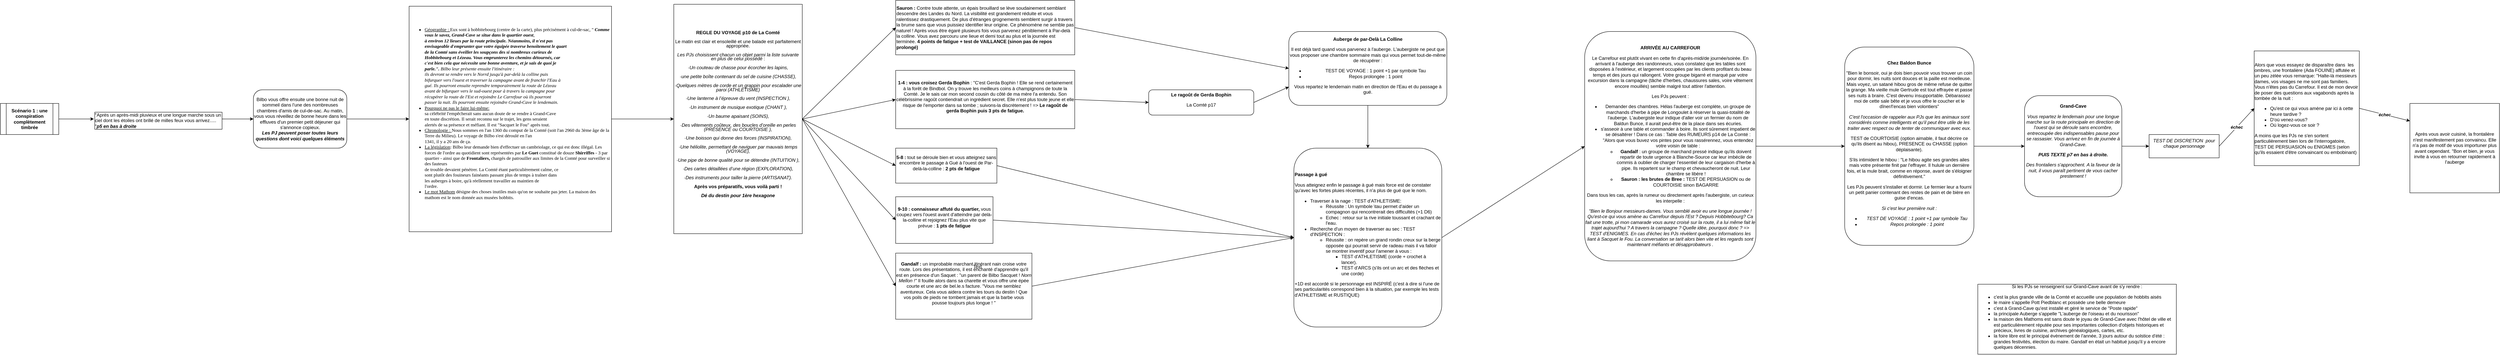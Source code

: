 <mxfile version="26.2.14">
  <diagram name="Page-1" id="XOG9hFp-4_riqcvW6nHb">
    <mxGraphModel dx="3973" dy="844" grid="1" gridSize="10" guides="1" tooltips="1" connect="1" arrows="1" fold="1" page="1" pageScale="1" pageWidth="827" pageHeight="1169" math="0" shadow="0">
      <root>
        <mxCell id="0" />
        <mxCell id="1" parent="0" />
        <mxCell id="0SDqDW_UJInsYtl1_myY-3" value="&lt;span&gt;&lt;/span&gt;&lt;div&gt;&lt;div&gt;&lt;div&gt;&quot;Après un après-midi pluvieux et une longue marche sous un ciel dont les étoiles ont brillé de milles feux vous arrivez..... &quot;&lt;strong&gt;&lt;em&gt;p5 en bas à droite&lt;/em&gt;&lt;/strong&gt;&lt;/div&gt;&lt;/div&gt;&lt;/div&gt;" style="text;whiteSpace=wrap;html=1;labelBorderColor=default;" parent="1" vertex="1">
          <mxGeometry x="-1190" y="300" width="330" height="50" as="geometry" />
        </mxCell>
        <mxCell id="0SDqDW_UJInsYtl1_myY-4" value="" style="endArrow=classic;html=1;rounded=0;entryX=0;entryY=0.5;entryDx=0;entryDy=0;exitX=1;exitY=0.5;exitDx=0;exitDy=0;" parent="1" source="0SDqDW_UJInsYtl1_myY-11" target="0SDqDW_UJInsYtl1_myY-3" edge="1">
          <mxGeometry width="50" height="50" relative="1" as="geometry">
            <mxPoint x="-1270" y="340" as="sourcePoint" />
            <mxPoint x="-1120" y="240" as="targetPoint" />
          </mxGeometry>
        </mxCell>
        <mxCell id="0SDqDW_UJInsYtl1_myY-5" value="Bilbo vous offre ensuite une bonne nuit de sommeil dans l&#39;une des nombreuses chambres d&#39;amis de cul-de-sac. Au matin, vous vous réveillez de bonne heure dans les effluves d&#39;un premier petit déjeuner qui s&#39;annonce copieux.&lt;br class=&quot;soft-break&quot;&gt;&lt;strong&gt;&lt;em&gt;Les PJ peuvent poser toutes leurs questions dont voici quelques éléments&lt;/em&gt;&lt;/strong&gt;" style="rounded=1;whiteSpace=wrap;html=1;" parent="1" vertex="1">
          <mxGeometry x="-780" y="250" width="240" height="150" as="geometry" />
        </mxCell>
        <mxCell id="0SDqDW_UJInsYtl1_myY-6" value="" style="endArrow=classic;html=1;rounded=0;exitX=1;exitY=0.5;exitDx=0;exitDy=0;entryX=0;entryY=0.5;entryDx=0;entryDy=0;" parent="1" source="0SDqDW_UJInsYtl1_myY-3" target="0SDqDW_UJInsYtl1_myY-5" edge="1">
          <mxGeometry width="50" height="50" relative="1" as="geometry">
            <mxPoint x="-860" y="290" as="sourcePoint" />
            <mxPoint x="-810" y="240" as="targetPoint" />
          </mxGeometry>
        </mxCell>
        <mxCell id="0SDqDW_UJInsYtl1_myY-8" value="&lt;div align=&quot;right&quot;&gt;&lt;font face=&quot;Verdana&quot;&gt;&lt;br&gt;&lt;/font&gt;&lt;/div&gt;&lt;div align=&quot;left&quot;&gt;&lt;font face=&quot;Verdana&quot;&gt;&lt;br&gt;&lt;/font&gt;&lt;ul&gt;&lt;li&gt;&lt;font face=&quot;Verdana&quot;&gt;&lt;u&gt;Géographie : &lt;/u&gt;Eux sont à hobbitebourg (centre de la carte), plus précisément à cul-de-sac, &quot; &lt;strong&gt;&lt;em&gt;Comme vous le savez, Grand-Cave se situe dans le quartier ouest&lt;/em&gt;&lt;/strong&gt;,&lt;strong&gt;&lt;em&gt;&lt;br&gt; à environ 12 lieues par la route principale. Néanmoins, il n&#39;est pas &lt;br&gt;envisageable d&#39;emprunter que votre équipée traverse benoîtement le quart&lt;br&gt; de la Comté sans éveiller les soupçons des si nombreux curieux de &lt;br&gt;Hobbitebourg et Lézeau. Vous emprunterez les chemins détournés, car &lt;br&gt;c&#39;est bien cela que nécessite une bonne aventure, et je sais de quoi je &lt;br&gt;parle.&quot;. &lt;/em&gt;&lt;/strong&gt;&lt;em&gt;Bilbo leur présente ensuite l&#39;itinéraire : &lt;br&gt;ils devront se rendre vers le Norrd jusqu&#39;à par-delà la colline puis &lt;br&gt;bifurquer vers l&#39;ouest et traverser la campagne avant de franchir l&#39;Eau à&lt;br&gt; gué. Ils pourront ensuite reprendre temporairement la route de Lézeau &lt;br&gt;avant de bifurquer vers le sud-ouest pour à travers la campagne pour &lt;br&gt;récupérer la route de l&#39;Est et rejoindre Le Carrefour où ils pourront &lt;br&gt;passer la nuit. Ils pourront ensuite rejoindre Grand-Cave le lendemain. &lt;/em&gt;&lt;/font&gt;&lt;/li&gt;&lt;li&gt;&lt;font face=&quot;Verdana&quot;&gt;&lt;u&gt;Pourquoi ne pas le faire lui-même:&lt;/u&gt;&lt;br&gt; sa célébrité l&#39;empêcherait sans aucun doute de se rendre à Grand-Cave &lt;br&gt;en toute discrétion. Il serait reconnu sur le trajet, les gens seraient &lt;br&gt;alertés de sa présence et méfiant. Il est &quot;Sacquet le Fou&quot; après tout.&lt;/font&gt;&lt;/li&gt;&lt;li&gt;&lt;font face=&quot;Verdana&quot;&gt;&lt;u&gt;Chronologie : &lt;/u&gt;Nous sommes en l&#39;an 1360 du comput de la Comté (soit l&#39;an 2960 du 3ème âge de la Terre du Milieu). Le voyage de Bilbo s&#39;est déroulé en l&#39;an &lt;br&gt;1341, il y a 20 ans de ça.&lt;/font&gt;&lt;/li&gt;&lt;li&gt;&lt;font face=&quot;Verdana&quot;&gt;&lt;u&gt;La législation&lt;/u&gt;: Bilbo leur demande bien d&#39;effectuer un cambriolage, ce qui est donc illégal. Les forces de l&#39;ordre au quotidient sont représentées par &lt;strong&gt;Le Guet&lt;/strong&gt; constitué de douze &lt;strong&gt;Shirriffes &lt;/strong&gt;- 3 par quartier - ainsi que de &lt;strong&gt;Frontaliers, &lt;/strong&gt;chargés de patrouiller aux limites de la Comté pour surveiller si des fauteurs &lt;br&gt;de trouble devaient pénétrer. La Comté étant particulièrement calme, ce &lt;br&gt;sont plutôt des fouineurs fainéants passant plus de temps à traîner dans&lt;br&gt; les auberges à boire, qu&#39;à réellement travailler au maintien de &lt;br&gt;l&#39;ordre.&lt;/font&gt;&lt;/li&gt;&lt;li&gt;&lt;font face=&quot;Verdana&quot;&gt;&lt;u&gt;Le mot Mathom&lt;/u&gt; désigne des choses inutiles mais qu&#39;on ne souhaite pas jeter. La maison des mathom est le nom donnée aux musées hobbits.&lt;/font&gt;&lt;/li&gt;&lt;/ul&gt;&lt;font face=&quot;Verdana&quot;&gt;&lt;br&gt;&lt;br&gt;&lt;/font&gt;&lt;/div&gt;&lt;div&gt;&lt;div align=&quot;center&quot;&gt;&lt;font face=&quot;Verdana&quot;&gt;&lt;br&gt;&lt;/font&gt;&lt;/div&gt;&lt;font face=&quot;Verdana&quot;&gt;&lt;br&gt;&lt;/font&gt;&lt;/div&gt;" style="rounded=0;whiteSpace=wrap;html=1;align=right;" parent="1" vertex="1">
          <mxGeometry x="-380" y="35" width="520" height="580" as="geometry" />
        </mxCell>
        <mxCell id="0SDqDW_UJInsYtl1_myY-9" value="" style="endArrow=classic;html=1;rounded=0;exitX=1;exitY=0.5;exitDx=0;exitDy=0;entryX=0;entryY=0.5;entryDx=0;entryDy=0;" parent="1" source="0SDqDW_UJInsYtl1_myY-5" target="0SDqDW_UJInsYtl1_myY-8" edge="1">
          <mxGeometry width="50" height="50" relative="1" as="geometry">
            <mxPoint x="-860" y="320" as="sourcePoint" />
            <mxPoint x="-810" y="270" as="targetPoint" />
          </mxGeometry>
        </mxCell>
        <mxCell id="0SDqDW_UJInsYtl1_myY-11" value="&lt;div&gt;&lt;div&gt;&lt;div&gt;&lt;strong&gt;Scénario 1 : une conspiration complètement timbrée&lt;/strong&gt;&lt;/div&gt;&lt;/div&gt;&lt;/div&gt;" style="shape=process;whiteSpace=wrap;html=1;backgroundOutline=1;" parent="1" vertex="1">
          <mxGeometry x="-1430" y="285" width="150" height="80" as="geometry" />
        </mxCell>
        <mxCell id="0SDqDW_UJInsYtl1_myY-14" value="" style="endArrow=classic;html=1;rounded=0;entryX=0;entryY=0.5;entryDx=0;entryDy=0;exitX=1;exitY=0.5;exitDx=0;exitDy=0;" parent="1" source="0SDqDW_UJInsYtl1_myY-8" target="0SDqDW_UJInsYtl1_myY-19" edge="1">
          <mxGeometry width="50" height="50" relative="1" as="geometry">
            <mxPoint x="-40" y="470" as="sourcePoint" />
            <mxPoint x="300" y="325" as="targetPoint" />
          </mxGeometry>
        </mxCell>
        <mxCell id="0SDqDW_UJInsYtl1_myY-16" value="&lt;p align=&quot;left&quot;&gt;&lt;strong&gt;Sauron : &lt;/strong&gt;Contre toute attente, un épais brouillard se lève soudainement semblant descendre des Landes du Nord. La visibilité est grandement réduite et vous ralentissez drastiquement. De plus d&#39;étranges grognements semblent surgir à travers la brume sans que vous puissiez identifier leur origine. Ce phénomène ne semble pas naturel ! Après vous être égaré plusieurs fois vous parvenez péniblement à Par-delà la colline. Vous avez parcouru une lieue et demi tout au plus et la journée est terminée. &lt;strong&gt;4 points de fatigue + test de VAILLANCE (sinon pas de repos prolongé)&lt;/strong&gt;&lt;/p&gt;" style="rounded=0;whiteSpace=wrap;html=1;align=left;" parent="1" vertex="1">
          <mxGeometry x="870" y="20" width="460" height="140" as="geometry" />
        </mxCell>
        <mxCell id="0SDqDW_UJInsYtl1_myY-18" value="&#xa;&lt;p&gt;&lt;/p&gt;&lt;p&gt;&lt;strong&gt;1-4 : vous croisez Gerda Bophin&lt;/strong&gt; : &quot;C&#39;est Gerda Bophin ! Elle se rend certainement à la forêt de Bindbol. On y trouve les meilleurs coins à champignons de toute la Comté. Je le sais car mon second cousin du côté de ma mère l&#39;a entendu. Son célébrissime ragoût contiendrait un ingrédient secret. Elle n&#39;est plus toute jeune et elle risque de l&#39;emporter dans sa tombe ; suivons-la discrètement ! =&amp;gt; &lt;strong&gt;Le ragoût de gerda Bophin puis 3 pts de fatigue. &lt;/strong&gt;&lt;/p&gt;&#xa;&#xa;" style="rounded=0;whiteSpace=wrap;html=1;" parent="1" vertex="1">
          <mxGeometry x="870" y="200" width="460" height="150" as="geometry" />
        </mxCell>
        <mxCell id="0SDqDW_UJInsYtl1_myY-19" value="&#xa;&lt;div style=&quot;line-height: 90%;&quot;&gt;&lt;br&gt;&lt;p&gt;&lt;strong&gt;REGLE DU VOYAGE p10 de La Comté&lt;/strong&gt;&lt;/p&gt;&lt;p&gt;&lt;/p&gt;&lt;p&gt;Le matin est clair et ensoleillé et une balade est parfaitement appropriée.&lt;/p&gt;&lt;p&gt;&lt;/p&gt;&lt;p&gt;&lt;i&gt;Les PJs choisissent chacun un objet parmi la liste suivante en plus de celui possédé &lt;/i&gt;:&lt;/p&gt;&lt;p&gt;·&lt;em&gt;Un couteau de chasse pour écorcher les lapins, &lt;/em&gt;&lt;/p&gt;&lt;p&gt;·&lt;em&gt;une petite boîte contenant du sel de cuisine (CHASSE),&lt;/em&gt;&lt;/p&gt;&lt;p&gt;·&lt;em&gt;Quelques mètres de corde et un grappin pour escalader une paroi (ATHLÉTISME)&lt;/em&gt;&lt;/p&gt;&lt;p&gt;·&lt;em&gt;Une lanterne à l’épreuve du vent (INSPECTION ),&lt;/em&gt;&lt;/p&gt;&lt;p&gt;·&lt;em&gt;Un instrument de musique exotique (CHANT ),&lt;/em&gt;&lt;/p&gt;&lt;p&gt;·&lt;em&gt;Un baume apaisant (SOINS),&lt;/em&gt;&lt;/p&gt;&lt;p&gt;·&lt;em&gt;Des vêtements coûteux, des boucles d’oreille en perles (PRÉSENCE ou COURTOISIE ),&lt;/em&gt;&lt;/p&gt;&lt;p&gt;·&lt;em&gt;Une boisson qui donne des forces (INSPIRATION),&lt;/em&gt;&lt;/p&gt;&lt;p&gt;·&lt;em&gt;Une héliolite, permettant de naviguer par mauvais temps (VOYAGE),&lt;/em&gt;&lt;/p&gt;&lt;p&gt;·&lt;em&gt;Une pipe de bonne qualité pour se détendre (INTUITION ),&lt;/em&gt;&lt;/p&gt;&lt;p&gt;·&lt;em&gt;Des cartes détaillées d’une région (EXPLORATION),&lt;/em&gt;&lt;/p&gt;&lt;p&gt;·&lt;em&gt;Des instruments pour tailler la pierre (ARTISANAT).&lt;/em&gt;&lt;/p&gt;&lt;p&gt;&lt;/p&gt;&lt;p&gt;&lt;strong&gt;Après vos préparatifs, vous voilà parti !&lt;/strong&gt;&lt;/p&gt;&lt;p&gt;&lt;/p&gt;&lt;p&gt;&lt;strong&gt;&lt;em&gt;Dé du destin pour 1ère hexagone&lt;/em&gt;&lt;/strong&gt;&lt;/p&gt;&lt;br&gt;&lt;br&gt;&lt;/div&gt;&#xa;&#xa;" style="rounded=0;whiteSpace=wrap;html=1;" parent="1" vertex="1">
          <mxGeometry x="300" y="30" width="330" height="590" as="geometry" />
        </mxCell>
        <mxCell id="0SDqDW_UJInsYtl1_myY-20" value="&#xa;&lt;p&gt;&lt;strong&gt;5-8 : &lt;/strong&gt;tout se déroule bien et vous atteignez sans encombre le passage à Gué à l&#39;ouest de Par-delà-la-colline : &lt;strong&gt;2 pts de fatigue&lt;/strong&gt;&lt;/p&gt;&#xa;&#xa;" style="rounded=0;whiteSpace=wrap;html=1;" parent="1" vertex="1">
          <mxGeometry x="870" y="400" width="260" height="90" as="geometry" />
        </mxCell>
        <mxCell id="0SDqDW_UJInsYtl1_myY-22" value="&#xa;&lt;p&gt;&lt;strong&gt;9-10 : connaisseur affuté du quartier, &lt;/strong&gt;vous coupez vers l&#39;ouest avant d&#39;atteindre par delà-la-colline et rejoignez l&#39;Eau plus vite que prévue : &lt;strong&gt;1 pts de fatigue&lt;/strong&gt;&lt;/p&gt;&#xa;&#xa;" style="rounded=0;whiteSpace=wrap;html=1;" parent="1" vertex="1">
          <mxGeometry x="870" y="525" width="250" height="120" as="geometry" />
        </mxCell>
        <UserObject label="&#xa;&lt;strong&gt;Gandalf : &lt;/strong&gt;un improbable marchant itinérant nain croise votre route. Lors des présentations, il est enchanté d&#39;apprendre qu&#39;il est en présence d&#39;un Saquet : &quot;un parent de Bilbo Sacquet ! &lt;em&gt;Norn Mellon !&quot; &lt;/em&gt;Il fouille alors dans sa charette et vous offre une épée courte et une arc de bel.le.s facture. &quot;Vous me semblez aventureux. Cela vous aidera contre les tours du destin ! Que vos poils de pieds ne tombent jamais et que la barbe vous pousse toujours plus longue ! &quot;&#xa;&#xa;" link="&#xa;&lt;strong&gt;Gandalf : &lt;/strong&gt;un improbable marchant itinérant nain croise votre route. Lors des présentations, il est enchanté d&#39;apprendre qu&#39;il est en présence d&#39;un Saquet : &quot;un parent de Bilbo Sacquet ! &lt;em&gt;Norn Mellon !&quot; &lt;/em&gt;Il fouille alors dans sa charette et vous offre une épée courte et une arc de bel.le.s facture. &quot;Vous me semblez aventureux. Cela vous aidera contre les tours du destin ! Que vos poils de pieds ne tombent jamais et que la barbe vous pousse toujours plus longue ! &quot;&#xa;&#xa;" id="0SDqDW_UJInsYtl1_myY-23">
          <mxCell style="rounded=0;whiteSpace=wrap;html=1;" parent="1" vertex="1">
            <mxGeometry x="870" y="670" width="350" height="170" as="geometry" />
          </mxCell>
        </UserObject>
        <mxCell id="0SDqDW_UJInsYtl1_myY-24" value="" style="endArrow=classic;html=1;rounded=0;exitX=1;exitY=0.5;exitDx=0;exitDy=0;entryX=0;entryY=0.5;entryDx=0;entryDy=0;" parent="1" source="0SDqDW_UJInsYtl1_myY-19" target="0SDqDW_UJInsYtl1_myY-23" edge="1">
          <mxGeometry width="50" height="50" relative="1" as="geometry">
            <mxPoint x="800" y="420" as="sourcePoint" />
            <mxPoint x="850" y="370" as="targetPoint" />
          </mxGeometry>
        </mxCell>
        <mxCell id="0SDqDW_UJInsYtl1_myY-25" value="" style="endArrow=classic;html=1;rounded=0;exitX=1;exitY=0.5;exitDx=0;exitDy=0;entryX=0;entryY=0.5;entryDx=0;entryDy=0;" parent="1" source="0SDqDW_UJInsYtl1_myY-19" target="0SDqDW_UJInsYtl1_myY-16" edge="1">
          <mxGeometry width="50" height="50" relative="1" as="geometry">
            <mxPoint x="800" y="420" as="sourcePoint" />
            <mxPoint x="850" y="370" as="targetPoint" />
          </mxGeometry>
        </mxCell>
        <mxCell id="0SDqDW_UJInsYtl1_myY-26" value="" style="endArrow=classic;html=1;rounded=0;exitX=1;exitY=0.5;exitDx=0;exitDy=0;entryX=0;entryY=0.5;entryDx=0;entryDy=0;" parent="1" source="0SDqDW_UJInsYtl1_myY-19" target="0SDqDW_UJInsYtl1_myY-18" edge="1">
          <mxGeometry width="50" height="50" relative="1" as="geometry">
            <mxPoint x="800" y="420" as="sourcePoint" />
            <mxPoint x="850" y="370" as="targetPoint" />
          </mxGeometry>
        </mxCell>
        <mxCell id="0SDqDW_UJInsYtl1_myY-27" value="" style="endArrow=classic;html=1;rounded=0;exitX=1;exitY=0.5;exitDx=0;exitDy=0;entryX=0;entryY=0.5;entryDx=0;entryDy=0;" parent="1" source="0SDqDW_UJInsYtl1_myY-19" target="0SDqDW_UJInsYtl1_myY-20" edge="1">
          <mxGeometry width="50" height="50" relative="1" as="geometry">
            <mxPoint x="800" y="420" as="sourcePoint" />
            <mxPoint x="850" y="370" as="targetPoint" />
          </mxGeometry>
        </mxCell>
        <mxCell id="0SDqDW_UJInsYtl1_myY-28" value="" style="endArrow=classic;html=1;rounded=0;exitX=1;exitY=0.5;exitDx=0;exitDy=0;entryX=0;entryY=0.5;entryDx=0;entryDy=0;" parent="1" source="0SDqDW_UJInsYtl1_myY-19" target="0SDqDW_UJInsYtl1_myY-22" edge="1">
          <mxGeometry width="50" height="50" relative="1" as="geometry">
            <mxPoint x="800" y="420" as="sourcePoint" />
            <mxPoint x="850" y="370" as="targetPoint" />
          </mxGeometry>
        </mxCell>
        <mxCell id="0SDqDW_UJInsYtl1_myY-29" value="&#xa;&lt;p&gt;&lt;strong&gt;Auberge de par-Delà La Colline&lt;/strong&gt;&lt;/p&gt;&lt;p&gt;Il est déjà tard quand vous parvenez à l&#39;auberge. L&#39;aubergiste ne peut que vous proposer une chambre sommaire mais qui vous permet tout-de-même de récupérer :&lt;/p&gt;&lt;ul&gt;&lt;li&gt;TEST DE VOYAGE : 1 point +1 par symbole Tau&lt;/li&gt;&lt;li&gt;Repos prolongée : 1 point&lt;/li&gt;&lt;/ul&gt;&lt;p&gt;Vous repartez le lendemain matin en direction de l&#39;Eau et du passage à gué.&lt;/p&gt;&lt;p&gt;&lt;/p&gt;&lt;p&gt;&lt;/p&gt;&#xa;&#xa;" style="rounded=1;whiteSpace=wrap;html=1;" parent="1" vertex="1">
          <mxGeometry x="1880" y="100" width="406" height="190" as="geometry" />
        </mxCell>
        <mxCell id="0SDqDW_UJInsYtl1_myY-30" value="&#xa;&lt;p&gt;&lt;strong&gt;Le ragoût de Gerda Bophin&lt;/strong&gt;&lt;/p&gt;&lt;p&gt;La Comté p17&lt;/p&gt;&#xa;&#xa;" style="rounded=1;whiteSpace=wrap;html=1;" parent="1" vertex="1">
          <mxGeometry x="1520" y="250" width="270" height="65" as="geometry" />
        </mxCell>
        <mxCell id="0SDqDW_UJInsYtl1_myY-31" value="" style="endArrow=classic;html=1;rounded=0;exitX=1;exitY=0.5;exitDx=0;exitDy=0;entryX=0;entryY=0.75;entryDx=0;entryDy=0;" parent="1" source="0SDqDW_UJInsYtl1_myY-30" target="0SDqDW_UJInsYtl1_myY-29" edge="1">
          <mxGeometry width="50" height="50" relative="1" as="geometry">
            <mxPoint x="1120" y="410" as="sourcePoint" />
            <mxPoint x="1170" y="360" as="targetPoint" />
          </mxGeometry>
        </mxCell>
        <mxCell id="0SDqDW_UJInsYtl1_myY-32" value="" style="endArrow=classic;html=1;rounded=0;exitX=1;exitY=0.5;exitDx=0;exitDy=0;entryX=0;entryY=0.5;entryDx=0;entryDy=0;" parent="1" source="0SDqDW_UJInsYtl1_myY-16" target="0SDqDW_UJInsYtl1_myY-29" edge="1">
          <mxGeometry width="50" height="50" relative="1" as="geometry">
            <mxPoint x="1120" y="410" as="sourcePoint" />
            <mxPoint x="1170" y="360" as="targetPoint" />
          </mxGeometry>
        </mxCell>
        <mxCell id="0SDqDW_UJInsYtl1_myY-33" value="" style="endArrow=classic;html=1;rounded=0;exitX=1;exitY=0.5;exitDx=0;exitDy=0;entryX=0;entryY=0.5;entryDx=0;entryDy=0;" parent="1" source="0SDqDW_UJInsYtl1_myY-18" target="0SDqDW_UJInsYtl1_myY-30" edge="1">
          <mxGeometry width="50" height="50" relative="1" as="geometry">
            <mxPoint x="1120" y="410" as="sourcePoint" />
            <mxPoint x="1170" y="360" as="targetPoint" />
          </mxGeometry>
        </mxCell>
        <mxCell id="0SDqDW_UJInsYtl1_myY-35" value="&lt;div align=&quot;left&quot;&gt;&lt;br&gt;&lt;/div&gt;&lt;p align=&quot;left&quot;&gt;&lt;strong&gt;Passage à gué&lt;/strong&gt;&lt;/p&gt;&lt;p align=&quot;left&quot;&gt;Vous atteignez enfin le passage à gué mais force est de constater qu&#39;avec les fortes pluies récentes, il n&#39;a plus de gué que le nom.&lt;/p&gt;&lt;div align=&quot;left&quot;&gt;&lt;ul&gt;&lt;li&gt;Traverser à la nage : TEST d&#39;ATHLETISME:&lt;ul&gt;&lt;li&gt;Réussite :  Un symbole \tau permet d&#39;aider un compagnon qui rencontrerait des difficultés (+1 D6)&lt;/li&gt;&lt;li&gt;Echec : retour sur la rive initiale toussant et crachant de l&#39;eau.&lt;/li&gt;&lt;/ul&gt;&lt;/li&gt;&lt;li&gt;Recherche d&#39;un moyen de traverser au sec : TEST d&#39;INSPECTION :&lt;ul&gt;&lt;li&gt;Réussite : on repère un grand rondin creux sur la berge opposée qui pourrait servir de radeau mais il va falloir se montrer inventif pour l&#39;amener à vous :&lt;ul&gt;&lt;li&gt;TEST d&#39;ATHLETISME (corde + crochet à lancer).&lt;/li&gt;&lt;li&gt;TEST d&#39;ARCS (s&#39;ils ont un arc et des flèches et une corde)&lt;/li&gt;&lt;/ul&gt;&lt;/li&gt;&lt;/ul&gt;&lt;/li&gt;&lt;/ul&gt;&lt;/div&gt;&lt;p align=&quot;left&quot;&gt;+1D est accordé si le personnage est INSPIRÉ (c&#39;est à dire si l&#39;une de ses particularités correspond bien à la situation, par exemple les tests d&#39;ATHLETISME et RUSTIQUE)&lt;/p&gt;&lt;div align=&quot;left&quot;&gt;&lt;br&gt;&lt;br&gt;&lt;/div&gt;" style="rounded=1;whiteSpace=wrap;html=1;align=left;" parent="1" vertex="1">
          <mxGeometry x="1893" y="400" width="380" height="460" as="geometry" />
        </mxCell>
        <mxCell id="0SDqDW_UJInsYtl1_myY-36" value="" style="endArrow=classic;html=1;rounded=0;entryX=0;entryY=0.5;entryDx=0;entryDy=0;exitX=1;exitY=0.5;exitDx=0;exitDy=0;" parent="1" source="0SDqDW_UJInsYtl1_myY-20" target="0SDqDW_UJInsYtl1_myY-35" edge="1">
          <mxGeometry width="50" height="50" relative="1" as="geometry">
            <mxPoint x="1160" y="480" as="sourcePoint" />
            <mxPoint x="1210" y="430" as="targetPoint" />
          </mxGeometry>
        </mxCell>
        <mxCell id="0SDqDW_UJInsYtl1_myY-37" value="" style="endArrow=classic;html=1;rounded=0;entryX=0;entryY=0.5;entryDx=0;entryDy=0;exitX=1;exitY=0.5;exitDx=0;exitDy=0;" parent="1" source="0SDqDW_UJInsYtl1_myY-22" target="0SDqDW_UJInsYtl1_myY-35" edge="1">
          <mxGeometry width="50" height="50" relative="1" as="geometry">
            <mxPoint x="1160" y="480" as="sourcePoint" />
            <mxPoint x="1210" y="430" as="targetPoint" />
          </mxGeometry>
        </mxCell>
        <mxCell id="0SDqDW_UJInsYtl1_myY-38" value="" style="endArrow=classic;html=1;rounded=0;entryX=0;entryY=0.5;entryDx=0;entryDy=0;exitX=1;exitY=0.5;exitDx=0;exitDy=0;" parent="1" source="0SDqDW_UJInsYtl1_myY-23" target="0SDqDW_UJInsYtl1_myY-35" edge="1">
          <mxGeometry width="50" height="50" relative="1" as="geometry">
            <mxPoint x="1160" y="480" as="sourcePoint" />
            <mxPoint x="1210" y="430" as="targetPoint" />
          </mxGeometry>
        </mxCell>
        <mxCell id="0SDqDW_UJInsYtl1_myY-39" value="" style="endArrow=classic;html=1;rounded=0;entryX=0.5;entryY=0;entryDx=0;entryDy=0;exitX=0.5;exitY=1;exitDx=0;exitDy=0;" parent="1" source="0SDqDW_UJInsYtl1_myY-29" target="0SDqDW_UJInsYtl1_myY-35" edge="1">
          <mxGeometry width="50" height="50" relative="1" as="geometry">
            <mxPoint x="1160" y="480" as="sourcePoint" />
            <mxPoint x="1210" y="430" as="targetPoint" />
          </mxGeometry>
        </mxCell>
        <mxCell id="k6r6zErj2AFBTDEOaumb-12" style="edgeStyle=orthogonalEdgeStyle;rounded=0;orthogonalLoop=1;jettySize=auto;html=1;exitX=1;exitY=0.5;exitDx=0;exitDy=0;" edge="1" parent="1" source="k6r6zErj2AFBTDEOaumb-1" target="k6r6zErj2AFBTDEOaumb-10">
          <mxGeometry relative="1" as="geometry" />
        </mxCell>
        <mxCell id="k6r6zErj2AFBTDEOaumb-1" value="&lt;br&gt;&lt;p&gt;&lt;strong&gt;ARRIVÉE AU CARREFOUR&lt;/strong&gt;&lt;/p&gt;&lt;p&gt;&lt;strong&gt; &lt;/strong&gt;Le Carrefour est plutôt vivant en cette fin d&#39;après-midi/de journée/soirée. En arrivant à l&#39;auberge des randonneurs, vous constatez que les tables sont disposées à l&#39;extérieur, et largement occupées par les clients profitant du beau temps et des jours qui rallongent. Votre groupe bigarré et marqué par votre excursion dans la campagne (tâche d&#39;herbes, chaussures sales, voire vêtement encore mouillés) semble malgré tout attirer l&#39;attention.&lt;/p&gt;&lt;p&gt;Les PJs peuvent :&lt;/p&gt;&lt;ul&gt;&lt;li&gt;Demander des chambres. Hélas l&#39;auberge est complète, un groupe de marchands d&#39;herbe à pipe de Longoulet à réserver la quasi-totalité de l&#39;auberge. L&#39;aubergiste leur indique d&#39;aller voir un fermier du nom de Baldun Bunce, il aurait peut-être de la place dans ses écuries.&lt;/li&gt;&lt;li&gt;s&#39;asseoir à une table et commander à boire. Ils sont sûrement impatient de se désaltérer ! Dans ce cas : Table des RUMEURS p14 de La Comté : &quot;Alors que vous buvez vos pintes pour vous rassérennez, vous entendez votre voisin de table :&lt;ul&gt;&lt;li&gt;&lt;strong&gt;Gandalf &lt;/strong&gt;: un groupe de marchand pressé indique qu&#39;ils doivent repartir de toute urgence à Blanche-Source car leur imbécile de commis à oublier de charger l&#39;essentiel de leur cargaison d&#39;herbe à pipe. Ils repartent sur le champ et chevaucheront de nuit. Leur chambre se libère !&lt;/li&gt;&lt;li&gt;&lt;strong&gt;Sauron : les brutes de Bree : &lt;/strong&gt;TEST DE PERSUASION ou de COURTOISIE sinon BAGARRE&lt;/li&gt;&lt;/ul&gt;&lt;/li&gt;&lt;/ul&gt;&lt;p&gt;&lt;/p&gt;&lt;p&gt;Dans tous les cas, après la rumeur ou directement après l&#39;aubergiste, un curieux les interpelle :&lt;/p&gt;&lt;p&gt;&lt;i&gt;&quot;Bien le Bonjour messieurs-dames. Vous semblé avoir eu une longue journée ! Qu&#39;est-ce qui vous amène au Carrefour depuis l&#39;Est ? Depuis Hobbitebourg? Ca fait une trotte, pi mon camarade vous aurez croisé sur la route, il a lui même fait le trajet aujourd&#39;hui ? A travers la campagne ? Quelle idée, pourquoi donc ? =&amp;gt; TEST d&#39;ENIGMES. En cas d&#39;échec les PJs révèlent quelques informations les liant à Sacquet le Fou. La conversation se tarit alors bien vite et les regards sont maintenant méfiants et désapprobateurs .&lt;/i&gt;&lt;/p&gt;&lt;div&gt;&lt;br&gt;&lt;/div&gt;" style="rounded=1;whiteSpace=wrap;html=1;" vertex="1" parent="1">
          <mxGeometry x="2640" y="100" width="440" height="590" as="geometry" />
        </mxCell>
        <mxCell id="k6r6zErj2AFBTDEOaumb-2" value="" style="endArrow=classic;html=1;rounded=0;exitX=1;exitY=0.5;exitDx=0;exitDy=0;entryX=0;entryY=0.5;entryDx=0;entryDy=0;" edge="1" parent="1" source="0SDqDW_UJInsYtl1_myY-35" target="k6r6zErj2AFBTDEOaumb-1">
          <mxGeometry width="50" height="50" relative="1" as="geometry">
            <mxPoint x="2370" y="570" as="sourcePoint" />
            <mxPoint x="2420" y="520" as="targetPoint" />
          </mxGeometry>
        </mxCell>
        <mxCell id="k6r6zErj2AFBTDEOaumb-8" value="Text" style="text;html=1;align=center;verticalAlign=middle;whiteSpace=wrap;rounded=0;" vertex="1" parent="1">
          <mxGeometry x="1050" y="690" width="60" height="30" as="geometry" />
        </mxCell>
        <mxCell id="k6r6zErj2AFBTDEOaumb-14" style="edgeStyle=orthogonalEdgeStyle;rounded=0;orthogonalLoop=1;jettySize=auto;html=1;exitX=1;exitY=0.5;exitDx=0;exitDy=0;entryX=0;entryY=0.5;entryDx=0;entryDy=0;" edge="1" parent="1" source="k6r6zErj2AFBTDEOaumb-10" target="k6r6zErj2AFBTDEOaumb-13">
          <mxGeometry relative="1" as="geometry" />
        </mxCell>
        <mxCell id="k6r6zErj2AFBTDEOaumb-10" value="&#xa;&lt;p&gt;&lt;strong&gt;Chez Baldon Bunce&lt;/strong&gt;&lt;/p&gt;&lt;p&gt;&quot;Bien le bonsoir, oui je dois bien pouvoir vous trouver un coin pour dormir, les nuits sont douces et la paille est moelleuse. Mais voyez, un satané hibou gros de même refuse de quitter la grange. Ma vieille mule Gertrude est tout effrayée et passe ses nuits à braire. C&#39;est devenu insupportable. Débarassez moi de cette sale bête et je vous offre le coucher et le dîner/l&#39;encas bien volontiers&quot;&lt;/p&gt;&lt;p&gt;&lt;/p&gt;&lt;p&gt;&lt;em&gt;C&#39;est l&#39;occasion de rappeler aux PJs que les animaux sont considérés comme intelligents et qu&#39;il peut être utile de les traiter avec respect ou de tenter de communiquer avec eux.&lt;/em&gt;&lt;/p&gt;&lt;p&gt;&lt;/p&gt;&lt;p&gt;TEST de COURTOISIE (option aimable, il faut décrire ce qu&#39;ils disent au hibou), PRESENCE ou CHASSE (option déplaisante).&lt;/p&gt;&lt;p&gt;&lt;/p&gt;&lt;p&gt;S&#39;ils intimident le hibou : &quot;Le hibou agite ses grandes ailes mais votre présente finit par l&#39;effrayer. Il hulule un dernière fois, et la mule brait, comme en réponse, avant de s&#39;éloigner définitivement.&quot;&lt;/p&gt;&lt;p&gt;&lt;/p&gt;&lt;p&gt;Les PJs peuvent s&#39;installer et dormir. Le fermier leur a fourni un petit panier contenant des restes de pain et de bière en guise d&#39;encas.&lt;/p&gt;&lt;p&gt;&lt;/p&gt;&lt;p&gt;&lt;em&gt;Si c&#39;est leur première nuit :&lt;/em&gt;&lt;/p&gt;&lt;ul&gt;&lt;li&gt;&lt;em&gt;TEST DE VOYAGE  : 1 point +1 par symbole Tau&lt;/em&gt;&lt;/li&gt;&lt;li&gt;&lt;em&gt;Repos prolongée : 1 point&lt;/em&gt;&lt;/li&gt;&lt;/ul&gt;&lt;p&gt;&lt;/p&gt;&#xa;&#xa;" style="rounded=1;whiteSpace=wrap;html=1;" vertex="1" parent="1">
          <mxGeometry x="3308" y="140" width="332" height="510" as="geometry" />
        </mxCell>
        <mxCell id="k6r6zErj2AFBTDEOaumb-17" style="edgeStyle=orthogonalEdgeStyle;rounded=0;orthogonalLoop=1;jettySize=auto;html=1;exitX=1;exitY=0.5;exitDx=0;exitDy=0;entryX=0;entryY=0.5;entryDx=0;entryDy=0;" edge="1" parent="1" source="k6r6zErj2AFBTDEOaumb-13" target="k6r6zErj2AFBTDEOaumb-16">
          <mxGeometry relative="1" as="geometry" />
        </mxCell>
        <mxCell id="k6r6zErj2AFBTDEOaumb-13" value="&lt;br&gt;&lt;p&gt;&lt;strong&gt;Grand-Cave&lt;/strong&gt;&lt;/p&gt;&lt;p&gt;&lt;i&gt;Vous repartez le lendemain pour une longue marche sur la route principale en direction de l&#39;ouest qui se déroule sans encombre, entrecoupée des indispensables pause pour se rassasier. Vous arrivez en fin de journée à Grand-Cave.&lt;/i&gt;&lt;/p&gt;&lt;p&gt;&lt;i&gt;&lt;b&gt;PUIS TEXTE p7 en bas à droite.&lt;/b&gt;&lt;/i&gt;&lt;/p&gt;&lt;p&gt;&lt;i&gt;Des frontaliers s&#39;approchent. A la faveur de la nuit, il vous paraît pertinent de vous cacher prestement !&lt;/i&gt;&lt;/p&gt;&lt;p align=&quot;left&quot;&gt;&lt;br&gt;&lt;/p&gt;&lt;div&gt;&lt;br&gt;&lt;/div&gt;" style="rounded=1;whiteSpace=wrap;html=1;" vertex="1" parent="1">
          <mxGeometry x="3770" y="265" width="250" height="260" as="geometry" />
        </mxCell>
        <mxCell id="k6r6zErj2AFBTDEOaumb-16" value="&lt;div align=&quot;center&quot;&gt;&lt;br&gt;&lt;/div&gt;&lt;p align=&quot;center&quot;&gt;&lt;i&gt;TEST DE DISCRETION&amp;nbsp; pour chaque personnage&lt;/i&gt;&lt;/p&gt;&lt;div align=&quot;center&quot;&gt;&lt;br&gt;&lt;br&gt;&lt;/div&gt;" style="rounded=0;whiteSpace=wrap;html=1;align=center;" vertex="1" parent="1">
          <mxGeometry x="4090" y="365" width="180" height="60" as="geometry" />
        </mxCell>
        <mxCell id="k6r6zErj2AFBTDEOaumb-18" value="" style="endArrow=classic;html=1;rounded=0;exitX=1;exitY=0.5;exitDx=0;exitDy=0;entryX=0;entryY=0.5;entryDx=0;entryDy=0;" edge="1" parent="1" source="k6r6zErj2AFBTDEOaumb-16" target="k6r6zErj2AFBTDEOaumb-20">
          <mxGeometry relative="1" as="geometry">
            <mxPoint x="3750" y="500" as="sourcePoint" />
            <mxPoint x="4450" y="290" as="targetPoint" />
          </mxGeometry>
        </mxCell>
        <mxCell id="k6r6zErj2AFBTDEOaumb-19" value="&lt;b&gt;&lt;i&gt;échec&lt;/i&gt;&lt;/b&gt;" style="edgeLabel;resizable=0;html=1;;align=center;verticalAlign=middle;" connectable="0" vertex="1" parent="k6r6zErj2AFBTDEOaumb-18">
          <mxGeometry relative="1" as="geometry" />
        </mxCell>
        <mxCell id="k6r6zErj2AFBTDEOaumb-20" value="&lt;div align=&quot;left&quot;&gt;Alors que vous essayez de disparaître dans&amp;nbsp; les ombres, une frontalière (Ada FOUINE) affutée et un peu zélée vous remarque: &quot;Halte-là messieurs dames, vos visages ne me sont pas familiers. Vous n&#39;êtes pas du Carrefour. Il est de mon devoir de poser des questions aux vagabonds après la tombée de la nuit :&lt;/div&gt;&lt;div align=&quot;left&quot;&gt;&lt;ul&gt;&lt;li&gt;Qu&#39;est ce qui vous amène par ici à cette heure tardive ?&lt;/li&gt;&lt;li&gt;D&#39;où venez-vous?&lt;/li&gt;&lt;li&gt;Où logez-vous ce soir ?&lt;br&gt;&lt;/li&gt;&lt;/ul&gt;&lt;div&gt;A moins que les PJs ne s&#39;en sortent particulièrement bien lors de l&#39;interrogatoire,&lt;/div&gt;&lt;div&gt;TEST DE PERSUASION ou ENIGMES (selon qu&#39;ils essaient d&#39;être convaincant ou embobinant)&lt;/div&gt;&lt;/div&gt;" style="rounded=0;whiteSpace=wrap;html=1;" vertex="1" parent="1">
          <mxGeometry x="4360" y="150" width="270" height="295" as="geometry" />
        </mxCell>
        <mxCell id="k6r6zErj2AFBTDEOaumb-21" value="" style="endArrow=classic;html=1;rounded=0;exitX=1;exitY=0.5;exitDx=0;exitDy=0;" edge="1" parent="1" source="k6r6zErj2AFBTDEOaumb-20">
          <mxGeometry relative="1" as="geometry">
            <mxPoint x="4500" y="615" as="sourcePoint" />
            <mxPoint x="4760" y="330" as="targetPoint" />
          </mxGeometry>
        </mxCell>
        <mxCell id="k6r6zErj2AFBTDEOaumb-22" value="&lt;b&gt;&lt;i&gt;échec&lt;/i&gt;&lt;/b&gt;" style="edgeLabel;resizable=0;html=1;;align=center;verticalAlign=middle;" connectable="0" vertex="1" parent="k6r6zErj2AFBTDEOaumb-21">
          <mxGeometry relative="1" as="geometry" />
        </mxCell>
        <mxCell id="k6r6zErj2AFBTDEOaumb-24" value="Après vous avoir cuisiné, la frontalière n&#39;est manifestement pas convaincu. Elle n&#39;a pas de motif de vous importuner plus avant cependant. &quot;Bon et bien, je vous invite à vous en retourner rapidement à l&#39;auberge " style="whiteSpace=wrap;html=1;aspect=fixed;" vertex="1" parent="1">
          <mxGeometry x="4760" y="285" width="230" height="230" as="geometry" />
        </mxCell>
        <mxCell id="k6r6zErj2AFBTDEOaumb-26" value="&lt;div&gt;Si les PJs se renseignent sur Grand-Cave avant de s&#39;y rendre :&lt;/div&gt;&lt;div align=&quot;left&quot;&gt;&lt;ul&gt;&lt;li&gt;c&#39;est la plus grande ville de la Comté et accueille une population de hobbits aisés&lt;/li&gt;&lt;li&gt;le maire s&#39;appelle Pott Piedblanc et possède une belle demeure&lt;/li&gt;&lt;li&gt;c&#39;est à Grand-Cave qu&#39;est installé et géré le service de &quot;Poste rapide&quot;&lt;/li&gt;&lt;li&gt;la principale Auberge s&#39;appelle &quot;L&#39;auberge de l&#39;oiseau et du nourisson&quot;&lt;/li&gt;&lt;li&gt;la maison des Mathoms est sans doute le joyau de Grand-Cave avec l&#39;hôtel de ville et est particulièrement réputée pour ses importantes collection d&#39;objets historiques et précieux, livres de cuisine, archives généalogiques, cartes, etc.&lt;/li&gt;&lt;li&gt;la foire libre est le principal évènement de l&#39;année, 3 jours autour du solstice d&#39;été : grandes festivités, élection du maire. Gandalf en était un habitué jusqu&#39;il y a encore quelques décennies. &lt;br&gt;&lt;/li&gt;&lt;/ul&gt;&lt;/div&gt;" style="rounded=0;whiteSpace=wrap;html=1;" vertex="1" parent="1">
          <mxGeometry x="3650" y="750" width="510" height="180" as="geometry" />
        </mxCell>
      </root>
    </mxGraphModel>
  </diagram>
</mxfile>
